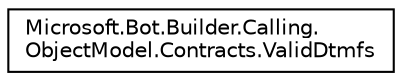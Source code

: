 digraph "Graphical Class Hierarchy"
{
  edge [fontname="Helvetica",fontsize="10",labelfontname="Helvetica",labelfontsize="10"];
  node [fontname="Helvetica",fontsize="10",shape=record];
  rankdir="LR";
  Node1 [label="Microsoft.Bot.Builder.Calling.\lObjectModel.Contracts.ValidDtmfs",height=0.2,width=0.4,color="black", fillcolor="white", style="filled",URL="$d5/d22/class_microsoft_1_1_bot_1_1_builder_1_1_calling_1_1_object_model_1_1_contracts_1_1_valid_dtmfs.html",tooltip="This is a helper class for validating dtmfs specified in strings "];
}
